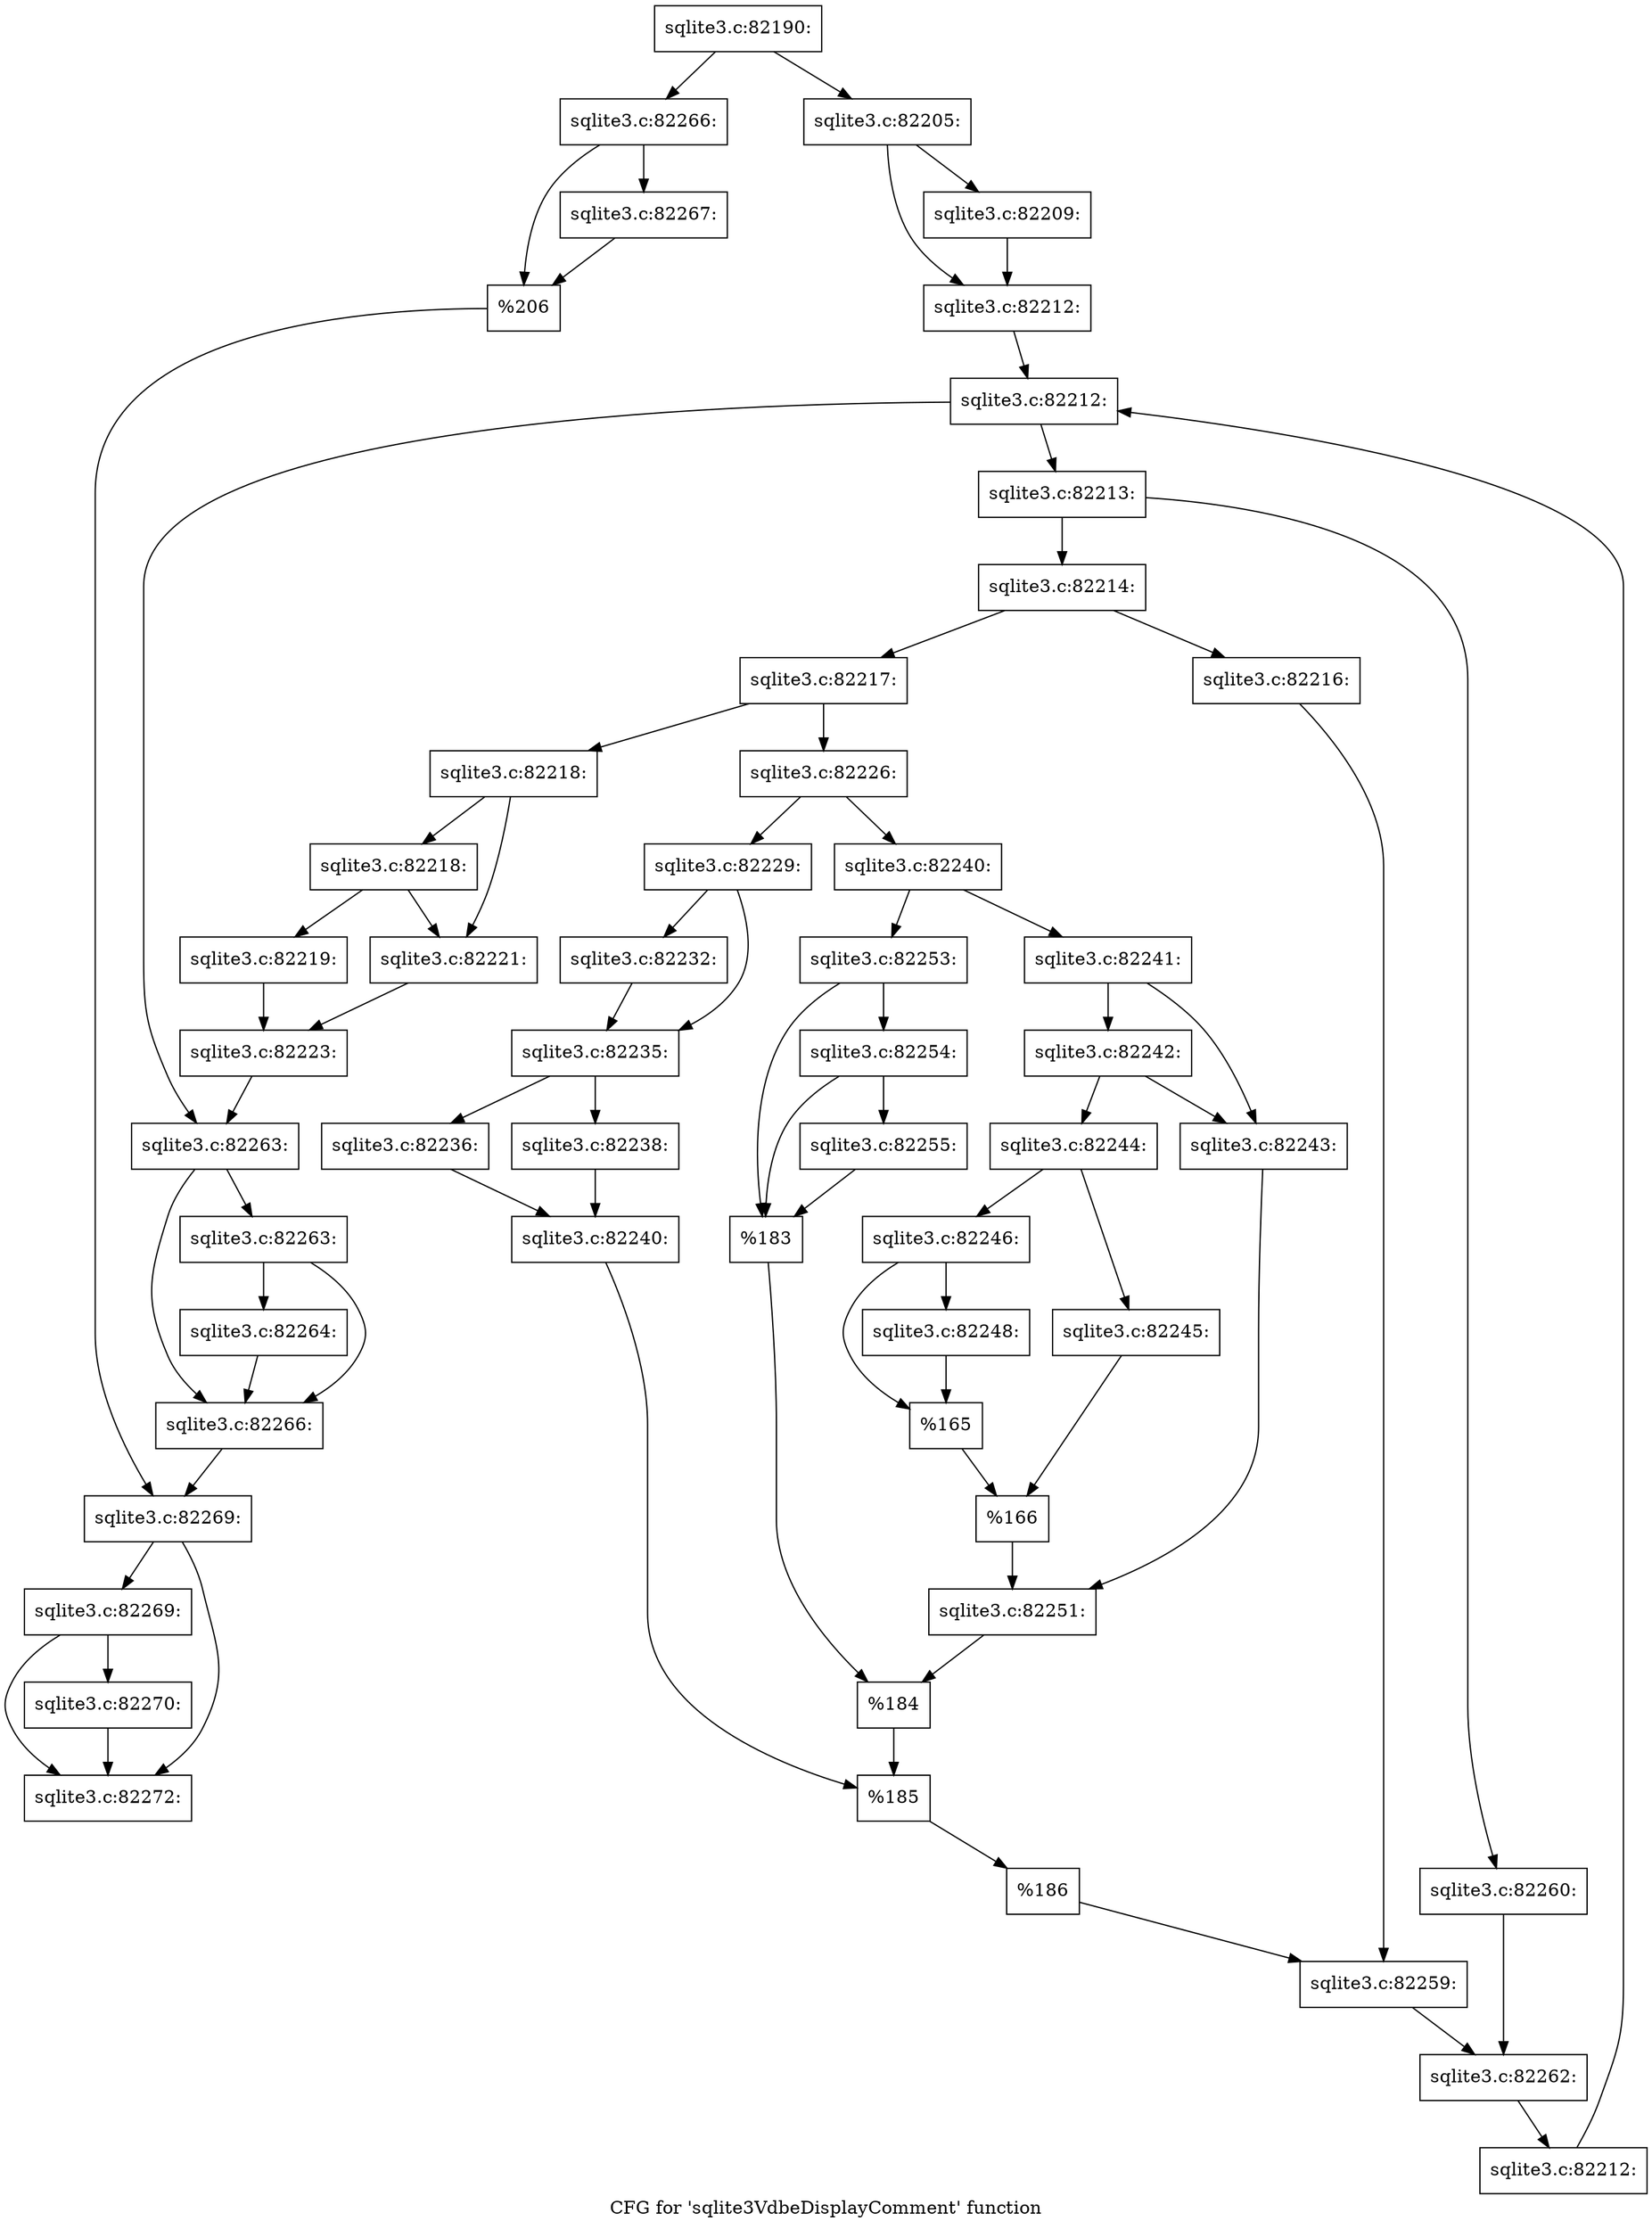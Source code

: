 digraph "CFG for 'sqlite3VdbeDisplayComment' function" {
	label="CFG for 'sqlite3VdbeDisplayComment' function";

	Node0x55c0f7bbbee0 [shape=record,label="{sqlite3.c:82190:}"];
	Node0x55c0f7bbbee0 -> Node0x55c0f7bf6d50;
	Node0x55c0f7bbbee0 -> Node0x55c0f7bf7520;
	Node0x55c0f7bf6d50 [shape=record,label="{sqlite3.c:82205:}"];
	Node0x55c0f7bf6d50 -> Node0x55c0f7bf8680;
	Node0x55c0f7bf6d50 -> Node0x55c0f7bf86d0;
	Node0x55c0f7bf8680 [shape=record,label="{sqlite3.c:82209:}"];
	Node0x55c0f7bf8680 -> Node0x55c0f7bf86d0;
	Node0x55c0f7bf86d0 [shape=record,label="{sqlite3.c:82212:}"];
	Node0x55c0f7bf86d0 -> Node0x55c0f7bf9cd0;
	Node0x55c0f7bf9cd0 [shape=record,label="{sqlite3.c:82212:}"];
	Node0x55c0f7bf9cd0 -> Node0x55c0f7bf9e10;
	Node0x55c0f7bf9cd0 -> Node0x55c0f7bf8e90;
	Node0x55c0f7bf9e10 [shape=record,label="{sqlite3.c:82213:}"];
	Node0x55c0f7bf9e10 -> Node0x55c0f7bfa330;
	Node0x55c0f7bf9e10 -> Node0x55c0f7bfa3d0;
	Node0x55c0f7bfa330 [shape=record,label="{sqlite3.c:82214:}"];
	Node0x55c0f7bfa330 -> Node0x55c0f7bfab90;
	Node0x55c0f7bfa330 -> Node0x55c0f7bfac30;
	Node0x55c0f7bfab90 [shape=record,label="{sqlite3.c:82216:}"];
	Node0x55c0f7bfab90 -> Node0x55c0f7bfabe0;
	Node0x55c0f7bfac30 [shape=record,label="{sqlite3.c:82217:}"];
	Node0x55c0f7bfac30 -> Node0x55c0f7bfb300;
	Node0x55c0f7bfac30 -> Node0x55c0f7bfb3a0;
	Node0x55c0f7bfb300 [shape=record,label="{sqlite3.c:82218:}"];
	Node0x55c0f7bfb300 -> Node0x55c0f7bfb940;
	Node0x55c0f7bfb300 -> Node0x55c0f7bfb8f0;
	Node0x55c0f7bfb940 [shape=record,label="{sqlite3.c:82218:}"];
	Node0x55c0f7bfb940 -> Node0x55c0f7bfb850;
	Node0x55c0f7bfb940 -> Node0x55c0f7bfb8f0;
	Node0x55c0f7bfb850 [shape=record,label="{sqlite3.c:82219:}"];
	Node0x55c0f7bfb850 -> Node0x55c0f7bfb8a0;
	Node0x55c0f7bfb8f0 [shape=record,label="{sqlite3.c:82221:}"];
	Node0x55c0f7bfb8f0 -> Node0x55c0f7bfb8a0;
	Node0x55c0f7bfb8a0 [shape=record,label="{sqlite3.c:82223:}"];
	Node0x55c0f7bfb8a0 -> Node0x55c0f7bf8e90;
	Node0x55c0f7bfb3a0 [shape=record,label="{sqlite3.c:82226:}"];
	Node0x55c0f7bfb3a0 -> Node0x55c0f7bfd770;
	Node0x55c0f7bfb3a0 -> Node0x55c0f7bfdc70;
	Node0x55c0f7bfd770 [shape=record,label="{sqlite3.c:82229:}"];
	Node0x55c0f7bfd770 -> Node0x55c0f7bfe940;
	Node0x55c0f7bfd770 -> Node0x55c0f7bfe990;
	Node0x55c0f7bfe940 [shape=record,label="{sqlite3.c:82232:}"];
	Node0x55c0f7bfe940 -> Node0x55c0f7bfe990;
	Node0x55c0f7bfe990 [shape=record,label="{sqlite3.c:82235:}"];
	Node0x55c0f7bfe990 -> Node0x55c0f7bff790;
	Node0x55c0f7bfe990 -> Node0x55c0f7bff830;
	Node0x55c0f7bff790 [shape=record,label="{sqlite3.c:82236:}"];
	Node0x55c0f7bff790 -> Node0x55c0f7bff7e0;
	Node0x55c0f7bff830 [shape=record,label="{sqlite3.c:82238:}"];
	Node0x55c0f7bff830 -> Node0x55c0f7bff7e0;
	Node0x55c0f7bff7e0 [shape=record,label="{sqlite3.c:82240:}"];
	Node0x55c0f7bff7e0 -> Node0x55c0f7bfdc20;
	Node0x55c0f7bfdc70 [shape=record,label="{sqlite3.c:82240:}"];
	Node0x55c0f7bfdc70 -> Node0x55c0f7c007e0;
	Node0x55c0f7bfdc70 -> Node0x55c0f7c00880;
	Node0x55c0f7c007e0 [shape=record,label="{sqlite3.c:82241:}"];
	Node0x55c0f7c007e0 -> Node0x55c0f7c01800;
	Node0x55c0f7c007e0 -> Node0x55c0f7c018f0;
	Node0x55c0f7c018f0 [shape=record,label="{sqlite3.c:82242:}"];
	Node0x55c0f7c018f0 -> Node0x55c0f7c01800;
	Node0x55c0f7c018f0 -> Node0x55c0f7c018a0;
	Node0x55c0f7c01800 [shape=record,label="{sqlite3.c:82243:}"];
	Node0x55c0f7c01800 -> Node0x55c0f7c01850;
	Node0x55c0f7c018a0 [shape=record,label="{sqlite3.c:82244:}"];
	Node0x55c0f7c018a0 -> Node0x55c0f7c025b0;
	Node0x55c0f7c018a0 -> Node0x55c0f7c02650;
	Node0x55c0f7c025b0 [shape=record,label="{sqlite3.c:82245:}"];
	Node0x55c0f7c025b0 -> Node0x55c0f7c02600;
	Node0x55c0f7c02650 [shape=record,label="{sqlite3.c:82246:}"];
	Node0x55c0f7c02650 -> Node0x55c0f7c033b0;
	Node0x55c0f7c02650 -> Node0x55c0f7c03400;
	Node0x55c0f7c033b0 [shape=record,label="{sqlite3.c:82248:}"];
	Node0x55c0f7c033b0 -> Node0x55c0f7c03400;
	Node0x55c0f7c03400 [shape=record,label="{%165}"];
	Node0x55c0f7c03400 -> Node0x55c0f7c02600;
	Node0x55c0f7c02600 [shape=record,label="{%166}"];
	Node0x55c0f7c02600 -> Node0x55c0f7c01850;
	Node0x55c0f7c01850 [shape=record,label="{sqlite3.c:82251:}"];
	Node0x55c0f7c01850 -> Node0x55c0f7c00830;
	Node0x55c0f7c00880 [shape=record,label="{sqlite3.c:82253:}"];
	Node0x55c0f7c00880 -> Node0x55c0f7c046b0;
	Node0x55c0f7c00880 -> Node0x55c0f7c04660;
	Node0x55c0f7c046b0 [shape=record,label="{sqlite3.c:82254:}"];
	Node0x55c0f7c046b0 -> Node0x55c0f7c04610;
	Node0x55c0f7c046b0 -> Node0x55c0f7c04660;
	Node0x55c0f7c04610 [shape=record,label="{sqlite3.c:82255:}"];
	Node0x55c0f7c04610 -> Node0x55c0f7c04660;
	Node0x55c0f7c04660 [shape=record,label="{%183}"];
	Node0x55c0f7c04660 -> Node0x55c0f7c00830;
	Node0x55c0f7c00830 [shape=record,label="{%184}"];
	Node0x55c0f7c00830 -> Node0x55c0f7bfdc20;
	Node0x55c0f7bfdc20 [shape=record,label="{%185}"];
	Node0x55c0f7bfdc20 -> Node0x55c0f7bfb350;
	Node0x55c0f7bfb350 [shape=record,label="{%186}"];
	Node0x55c0f7bfb350 -> Node0x55c0f7bfabe0;
	Node0x55c0f7bfabe0 [shape=record,label="{sqlite3.c:82259:}"];
	Node0x55c0f7bfabe0 -> Node0x55c0f7bfa380;
	Node0x55c0f7bfa3d0 [shape=record,label="{sqlite3.c:82260:}"];
	Node0x55c0f7bfa3d0 -> Node0x55c0f7bfa380;
	Node0x55c0f7bfa380 [shape=record,label="{sqlite3.c:82262:}"];
	Node0x55c0f7bfa380 -> Node0x55c0f7bf9d80;
	Node0x55c0f7bf9d80 [shape=record,label="{sqlite3.c:82212:}"];
	Node0x55c0f7bf9d80 -> Node0x55c0f7bf9cd0;
	Node0x55c0f7bf8e90 [shape=record,label="{sqlite3.c:82263:}"];
	Node0x55c0f7bf8e90 -> Node0x55c0f7c063b0;
	Node0x55c0f7bf8e90 -> Node0x55c0f7c06400;
	Node0x55c0f7c06400 [shape=record,label="{sqlite3.c:82263:}"];
	Node0x55c0f7c06400 -> Node0x55c0f7c06360;
	Node0x55c0f7c06400 -> Node0x55c0f7c063b0;
	Node0x55c0f7c06360 [shape=record,label="{sqlite3.c:82264:}"];
	Node0x55c0f7c06360 -> Node0x55c0f7c063b0;
	Node0x55c0f7c063b0 [shape=record,label="{sqlite3.c:82266:}"];
	Node0x55c0f7c063b0 -> Node0x55c0f7bf74d0;
	Node0x55c0f7bf7520 [shape=record,label="{sqlite3.c:82266:}"];
	Node0x55c0f7bf7520 -> Node0x55c0f7c07150;
	Node0x55c0f7bf7520 -> Node0x55c0f7c071a0;
	Node0x55c0f7c07150 [shape=record,label="{sqlite3.c:82267:}"];
	Node0x55c0f7c07150 -> Node0x55c0f7c071a0;
	Node0x55c0f7c071a0 [shape=record,label="{%206}"];
	Node0x55c0f7c071a0 -> Node0x55c0f7bf74d0;
	Node0x55c0f7bf74d0 [shape=record,label="{sqlite3.c:82269:}"];
	Node0x55c0f7bf74d0 -> Node0x55c0f7c07c00;
	Node0x55c0f7bf74d0 -> Node0x55c0f7c07bb0;
	Node0x55c0f7c07c00 [shape=record,label="{sqlite3.c:82269:}"];
	Node0x55c0f7c07c00 -> Node0x55c0f7c07b60;
	Node0x55c0f7c07c00 -> Node0x55c0f7c07bb0;
	Node0x55c0f7c07b60 [shape=record,label="{sqlite3.c:82270:}"];
	Node0x55c0f7c07b60 -> Node0x55c0f7c07bb0;
	Node0x55c0f7c07bb0 [shape=record,label="{sqlite3.c:82272:}"];
}
